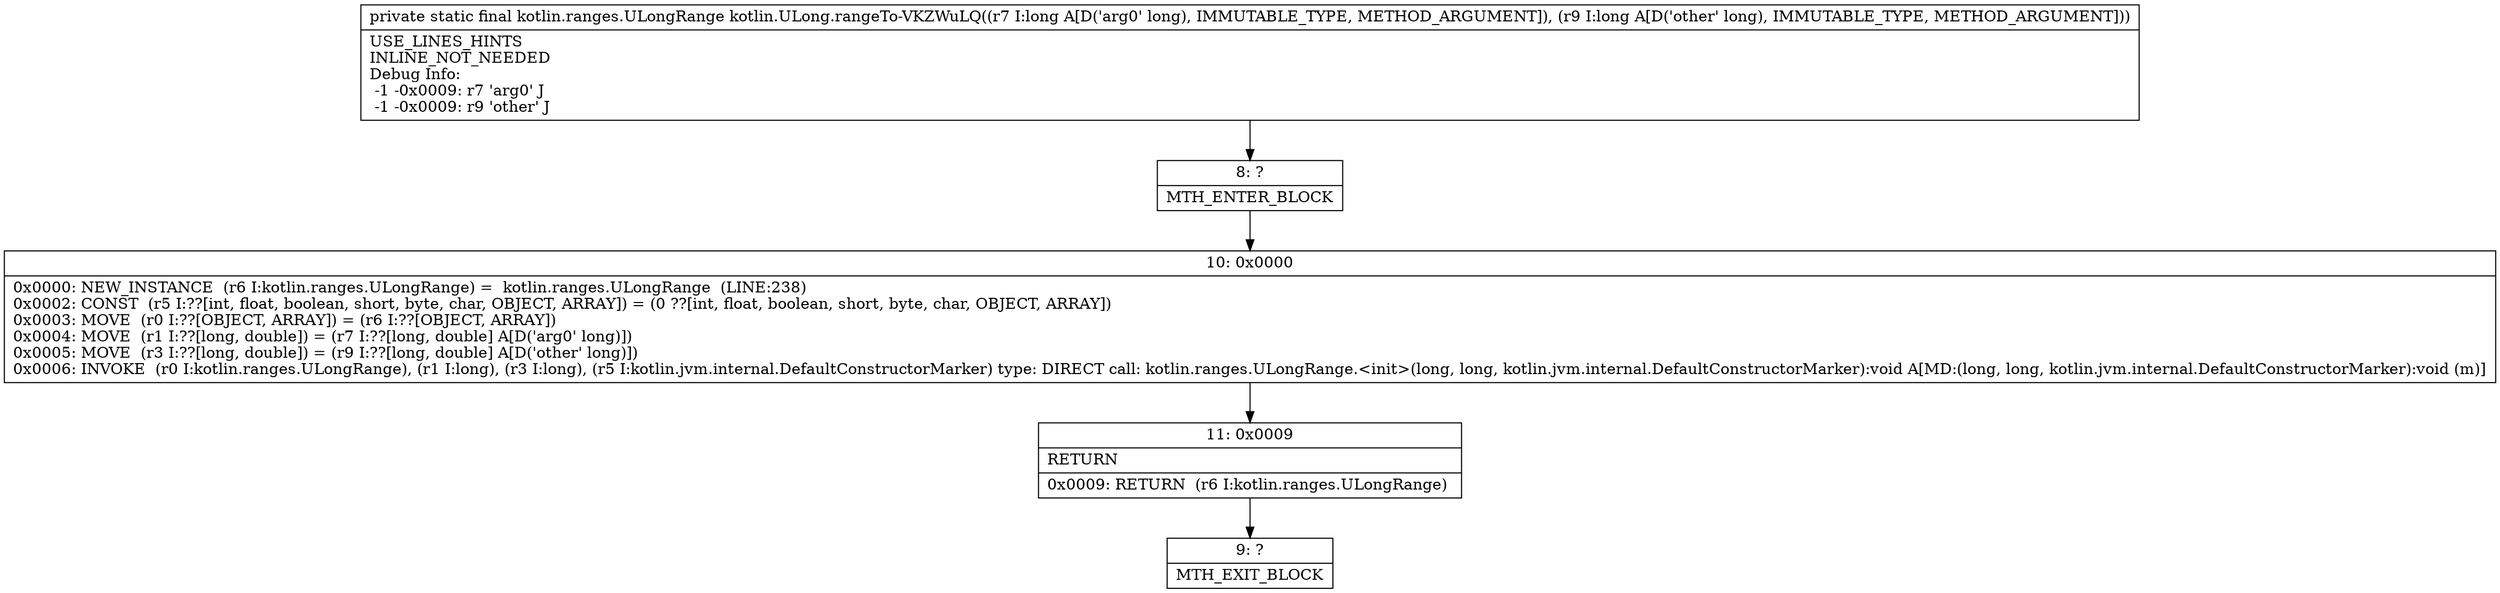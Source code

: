 digraph "CFG forkotlin.ULong.rangeTo\-VKZWuLQ(JJ)Lkotlin\/ranges\/ULongRange;" {
Node_8 [shape=record,label="{8\:\ ?|MTH_ENTER_BLOCK\l}"];
Node_10 [shape=record,label="{10\:\ 0x0000|0x0000: NEW_INSTANCE  (r6 I:kotlin.ranges.ULongRange) =  kotlin.ranges.ULongRange  (LINE:238)\l0x0002: CONST  (r5 I:??[int, float, boolean, short, byte, char, OBJECT, ARRAY]) = (0 ??[int, float, boolean, short, byte, char, OBJECT, ARRAY]) \l0x0003: MOVE  (r0 I:??[OBJECT, ARRAY]) = (r6 I:??[OBJECT, ARRAY]) \l0x0004: MOVE  (r1 I:??[long, double]) = (r7 I:??[long, double] A[D('arg0' long)]) \l0x0005: MOVE  (r3 I:??[long, double]) = (r9 I:??[long, double] A[D('other' long)]) \l0x0006: INVOKE  (r0 I:kotlin.ranges.ULongRange), (r1 I:long), (r3 I:long), (r5 I:kotlin.jvm.internal.DefaultConstructorMarker) type: DIRECT call: kotlin.ranges.ULongRange.\<init\>(long, long, kotlin.jvm.internal.DefaultConstructorMarker):void A[MD:(long, long, kotlin.jvm.internal.DefaultConstructorMarker):void (m)]\l}"];
Node_11 [shape=record,label="{11\:\ 0x0009|RETURN\l|0x0009: RETURN  (r6 I:kotlin.ranges.ULongRange) \l}"];
Node_9 [shape=record,label="{9\:\ ?|MTH_EXIT_BLOCK\l}"];
MethodNode[shape=record,label="{private static final kotlin.ranges.ULongRange kotlin.ULong.rangeTo\-VKZWuLQ((r7 I:long A[D('arg0' long), IMMUTABLE_TYPE, METHOD_ARGUMENT]), (r9 I:long A[D('other' long), IMMUTABLE_TYPE, METHOD_ARGUMENT]))  | USE_LINES_HINTS\lINLINE_NOT_NEEDED\lDebug Info:\l  \-1 \-0x0009: r7 'arg0' J\l  \-1 \-0x0009: r9 'other' J\l}"];
MethodNode -> Node_8;Node_8 -> Node_10;
Node_10 -> Node_11;
Node_11 -> Node_9;
}

